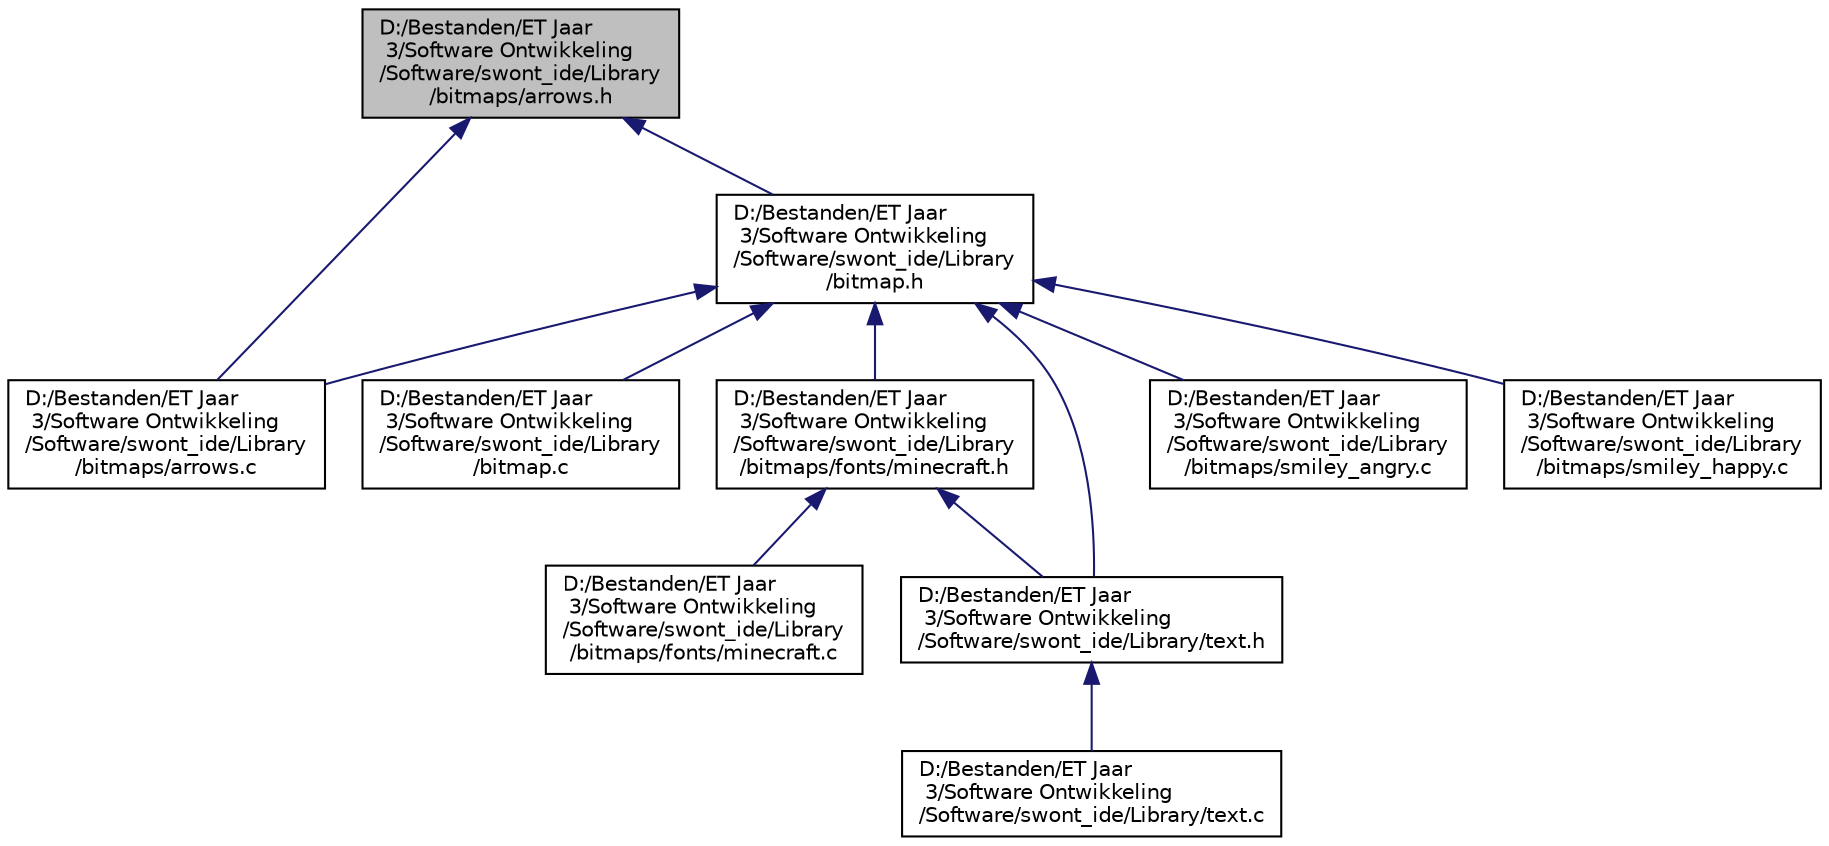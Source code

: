 digraph "D:/Bestanden/ET Jaar 3/Software Ontwikkeling/Software/swont_ide/Library/bitmaps/arrows.h"
{
 // LATEX_PDF_SIZE
  edge [fontname="Helvetica",fontsize="10",labelfontname="Helvetica",labelfontsize="10"];
  node [fontname="Helvetica",fontsize="10",shape=record];
  Node1 [label="D:/Bestanden/ET Jaar\l 3/Software Ontwikkeling\l/Software/swont_ide/Library\l/bitmaps/arrows.h",height=0.2,width=0.4,color="black", fillcolor="grey75", style="filled", fontcolor="black",tooltip="This file contains all the needed defines for the different arrow bitmaps."];
  Node1 -> Node2 [dir="back",color="midnightblue",fontsize="10",style="solid"];
  Node2 [label="D:/Bestanden/ET Jaar\l 3/Software Ontwikkeling\l/Software/swont_ide/Library\l/bitmap.h",height=0.2,width=0.4,color="black", fillcolor="white", style="filled",URL="$bitmap_8h.html",tooltip="This file is the headerfile of bitmap.c."];
  Node2 -> Node3 [dir="back",color="midnightblue",fontsize="10",style="solid"];
  Node3 [label="D:/Bestanden/ET Jaar\l 3/Software Ontwikkeling\l/Software/swont_ide/Library\l/bitmap.c",height=0.2,width=0.4,color="black", fillcolor="white", style="filled",URL="$bitmap_8c.html",tooltip="This file contains all API function responsible for drawing the different bitmaps."];
  Node2 -> Node4 [dir="back",color="midnightblue",fontsize="10",style="solid"];
  Node4 [label="D:/Bestanden/ET Jaar\l 3/Software Ontwikkeling\l/Software/swont_ide/Library\l/bitmaps/arrows.c",height=0.2,width=0.4,color="black", fillcolor="white", style="filled",URL="$arrows_8c.html",tooltip="This file contains all the data for the different arrow bitmaps. These bitmaps can be printed on the ..."];
  Node2 -> Node5 [dir="back",color="midnightblue",fontsize="10",style="solid"];
  Node5 [label="D:/Bestanden/ET Jaar\l 3/Software Ontwikkeling\l/Software/swont_ide/Library\l/bitmaps/fonts/minecraft.h",height=0.2,width=0.4,color="black", fillcolor="white", style="filled",URL="$minecraft_8h.html",tooltip="This file contains all the needed defines for the Minecraft font. This font supports both upper,..."];
  Node5 -> Node6 [dir="back",color="midnightblue",fontsize="10",style="solid"];
  Node6 [label="D:/Bestanden/ET Jaar\l 3/Software Ontwikkeling\l/Software/swont_ide/Library\l/bitmaps/fonts/minecraft.c",height=0.2,width=0.4,color="black", fillcolor="white", style="filled",URL="$minecraft_8c.html",tooltip="This file contains the pixel data for all the supported characters from the minecraft font."];
  Node5 -> Node7 [dir="back",color="midnightblue",fontsize="10",style="solid"];
  Node7 [label="D:/Bestanden/ET Jaar\l 3/Software Ontwikkeling\l/Software/swont_ide/Library/text.h",height=0.2,width=0.4,color="black", fillcolor="white", style="filled",URL="$text_8h.html",tooltip="This file contains all the needed defines for the text-drawing functions."];
  Node7 -> Node8 [dir="back",color="midnightblue",fontsize="10",style="solid"];
  Node8 [label="D:/Bestanden/ET Jaar\l 3/Software Ontwikkeling\l/Software/swont_ide/Library/text.c",height=0.2,width=0.4,color="black", fillcolor="white", style="filled",URL="$text_8c.html",tooltip=" "];
  Node2 -> Node9 [dir="back",color="midnightblue",fontsize="10",style="solid"];
  Node9 [label="D:/Bestanden/ET Jaar\l 3/Software Ontwikkeling\l/Software/swont_ide/Library\l/bitmaps/smiley_angry.c",height=0.2,width=0.4,color="black", fillcolor="white", style="filled",URL="$smiley__angry_8c.html",tooltip=" "];
  Node2 -> Node10 [dir="back",color="midnightblue",fontsize="10",style="solid"];
  Node10 [label="D:/Bestanden/ET Jaar\l 3/Software Ontwikkeling\l/Software/swont_ide/Library\l/bitmaps/smiley_happy.c",height=0.2,width=0.4,color="black", fillcolor="white", style="filled",URL="$smiley__happy_8c.html",tooltip="This file contains the smiley_happy pixel data. This data can be used in combination with the functio..."];
  Node2 -> Node7 [dir="back",color="midnightblue",fontsize="10",style="solid"];
  Node1 -> Node4 [dir="back",color="midnightblue",fontsize="10",style="solid"];
}
